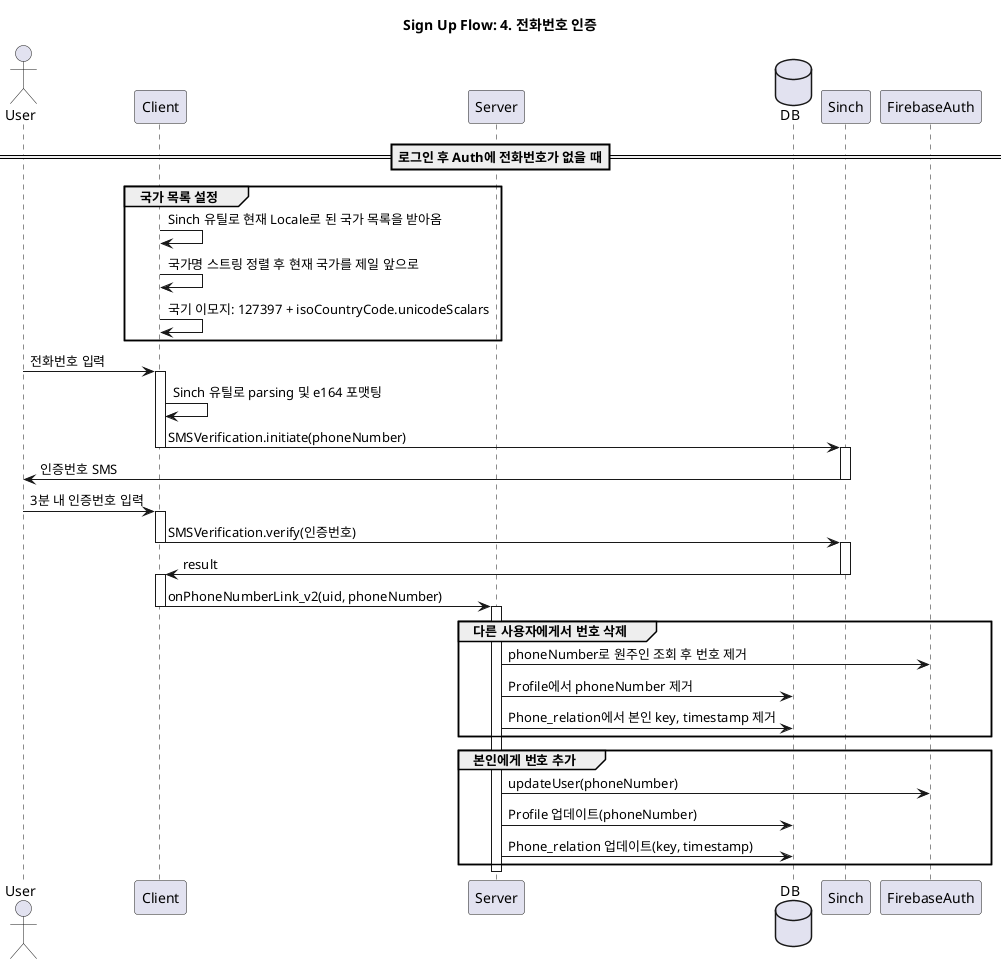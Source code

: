 @startuml

skinparam Shadowing false
title Sign Up Flow: 4. 전화번호 인증

actor User as U
participant Client as C1
participant Server as S
database DB
participant Sinch as SC
participant FirebaseAuth as F

==로그인 후 Auth에 전화번호가 없을 때==

group 국가 목록 설정
C1->C1: Sinch 유틸로 현재 Locale로 된 국가 목록을 받아옴
C1->C1: 국가명 스트링 정렬 후 현재 국가를 제일 앞으로
C1->C1: 국기 이모지: 127397 + isoCountryCode.unicodeScalars
end

U->C1: 전화번호 입력
activate C1
C1->C1: Sinch 유틸로 parsing 및 e164 포맷팅
C1->SC: SMSVerification.initiate(phoneNumber)
deactivate C1
activate SC
SC->U: 인증번호 SMS
deactivate SC

U->C1: 3분 내 인증번호 입력
activate C1
C1->SC: SMSVerification.verify(인증번호)
deactivate C1
activate SC
SC->C1: result
deactivate SC
activate C1

C1->S: onPhoneNumberLink_v2(uid, phoneNumber)
deactivate C1
activate S
group 다른 사용자에게서 번호 삭제
S->F: phoneNumber로 원주인 조회 후 번호 제거
S->DB: Profile에서 phoneNumber 제거
S->DB: Phone_relation에서 본인 key, timestamp 제거
end
group 본인에게 번호 추가
S->F: updateUser(phoneNumber)
S->DB: Profile 업데이트(phoneNumber)
S->DB: Phone_relation 업데이트(key, timestamp)
end
deactivate S

@enduml